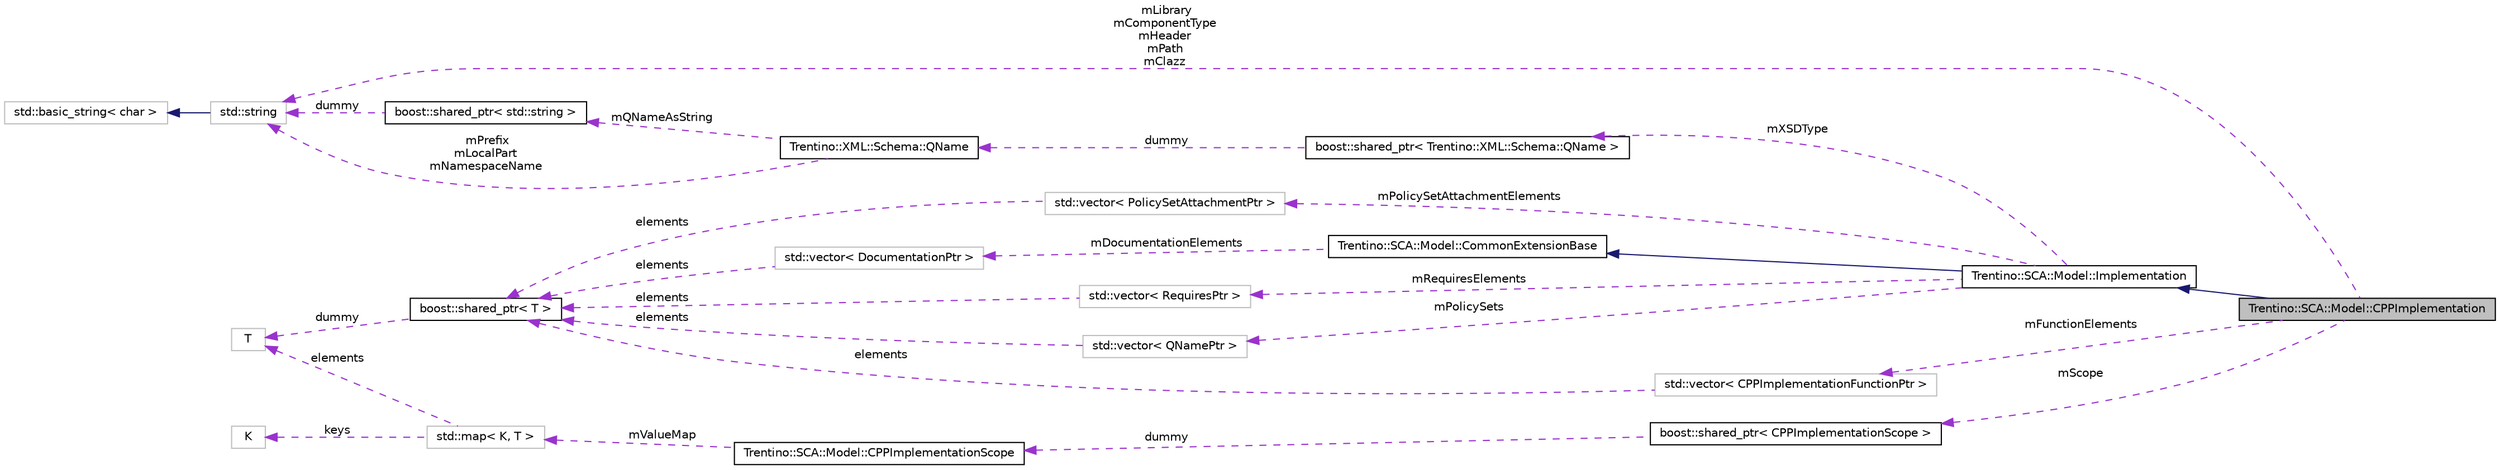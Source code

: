 digraph G
{
  edge [fontname="Helvetica",fontsize="10",labelfontname="Helvetica",labelfontsize="10"];
  node [fontname="Helvetica",fontsize="10",shape=record];
  rankdir="LR";
  Node1 [label="Trentino::SCA::Model::CPPImplementation",height=0.2,width=0.4,color="black", fillcolor="grey75", style="filled" fontcolor="black"];
  Node2 -> Node1 [dir="back",color="midnightblue",fontsize="10",style="solid",fontname="Helvetica"];
  Node2 [label="Trentino::SCA::Model::Implementation",height=0.2,width=0.4,color="black", fillcolor="white", style="filled",URL="$class_trentino_1_1_s_c_a_1_1_model_1_1_implementation.html"];
  Node3 -> Node2 [dir="back",color="midnightblue",fontsize="10",style="solid",fontname="Helvetica"];
  Node3 [label="Trentino::SCA::Model::CommonExtensionBase",height=0.2,width=0.4,color="black", fillcolor="white", style="filled",URL="$class_trentino_1_1_s_c_a_1_1_model_1_1_common_extension_base.html"];
  Node4 -> Node3 [dir="back",color="darkorchid3",fontsize="10",style="dashed",label=" mDocumentationElements" ,fontname="Helvetica"];
  Node4 [label="std::vector\< DocumentationPtr \>",height=0.2,width=0.4,color="grey75", fillcolor="white", style="filled"];
  Node5 -> Node4 [dir="back",color="darkorchid3",fontsize="10",style="dashed",label=" elements" ,fontname="Helvetica"];
  Node5 [label="boost::shared_ptr\< T \>",height=0.2,width=0.4,color="black", fillcolor="white", style="filled",URL="$classboost_1_1shared__ptr.html"];
  Node6 -> Node5 [dir="back",color="darkorchid3",fontsize="10",style="dashed",label=" dummy" ,fontname="Helvetica"];
  Node6 [label="T",height=0.2,width=0.4,color="grey75", fillcolor="white", style="filled"];
  Node7 -> Node2 [dir="back",color="darkorchid3",fontsize="10",style="dashed",label=" mRequiresElements" ,fontname="Helvetica"];
  Node7 [label="std::vector\< RequiresPtr \>",height=0.2,width=0.4,color="grey75", fillcolor="white", style="filled"];
  Node5 -> Node7 [dir="back",color="darkorchid3",fontsize="10",style="dashed",label=" elements" ,fontname="Helvetica"];
  Node8 -> Node2 [dir="back",color="darkorchid3",fontsize="10",style="dashed",label=" mXSDType" ,fontname="Helvetica"];
  Node8 [label="boost::shared_ptr\< Trentino::XML::Schema::QName \>",height=0.2,width=0.4,color="black", fillcolor="white", style="filled",URL="$classboost_1_1shared__ptr.html"];
  Node9 -> Node8 [dir="back",color="darkorchid3",fontsize="10",style="dashed",label=" dummy" ,fontname="Helvetica"];
  Node9 [label="Trentino::XML::Schema::QName",height=0.2,width=0.4,color="black", fillcolor="white", style="filled",URL="$class_trentino_1_1_x_m_l_1_1_schema_1_1_q_name.html",tooltip="Represents XML qualified names as defined in the XML specification: XML Schema Part 2: Datatypes Seco..."];
  Node10 -> Node9 [dir="back",color="darkorchid3",fontsize="10",style="dashed",label=" mQNameAsString" ,fontname="Helvetica"];
  Node10 [label="boost::shared_ptr\< std::string \>",height=0.2,width=0.4,color="black", fillcolor="white", style="filled",URL="$classboost_1_1shared__ptr.html"];
  Node11 -> Node10 [dir="back",color="darkorchid3",fontsize="10",style="dashed",label=" dummy" ,fontname="Helvetica"];
  Node11 [label="std::string",height=0.2,width=0.4,color="grey75", fillcolor="white", style="filled",tooltip="STL class."];
  Node12 -> Node11 [dir="back",color="midnightblue",fontsize="10",style="solid",fontname="Helvetica"];
  Node12 [label="std::basic_string\< char \>",height=0.2,width=0.4,color="grey75", fillcolor="white", style="filled",tooltip="STL class."];
  Node11 -> Node9 [dir="back",color="darkorchid3",fontsize="10",style="dashed",label=" mPrefix\nmLocalPart\nmNamespaceName" ,fontname="Helvetica"];
  Node13 -> Node2 [dir="back",color="darkorchid3",fontsize="10",style="dashed",label=" mPolicySets" ,fontname="Helvetica"];
  Node13 [label="std::vector\< QNamePtr \>",height=0.2,width=0.4,color="grey75", fillcolor="white", style="filled"];
  Node5 -> Node13 [dir="back",color="darkorchid3",fontsize="10",style="dashed",label=" elements" ,fontname="Helvetica"];
  Node14 -> Node2 [dir="back",color="darkorchid3",fontsize="10",style="dashed",label=" mPolicySetAttachmentElements" ,fontname="Helvetica"];
  Node14 [label="std::vector\< PolicySetAttachmentPtr \>",height=0.2,width=0.4,color="grey75", fillcolor="white", style="filled"];
  Node5 -> Node14 [dir="back",color="darkorchid3",fontsize="10",style="dashed",label=" elements" ,fontname="Helvetica"];
  Node15 -> Node1 [dir="back",color="darkorchid3",fontsize="10",style="dashed",label=" mScope" ,fontname="Helvetica"];
  Node15 [label="boost::shared_ptr\< CPPImplementationScope \>",height=0.2,width=0.4,color="black", fillcolor="white", style="filled",URL="$classboost_1_1shared__ptr.html"];
  Node16 -> Node15 [dir="back",color="darkorchid3",fontsize="10",style="dashed",label=" dummy" ,fontname="Helvetica"];
  Node16 [label="Trentino::SCA::Model::CPPImplementationScope",height=0.2,width=0.4,color="black", fillcolor="white", style="filled",URL="$class_trentino_1_1_s_c_a_1_1_model_1_1_c_p_p_implementation_scope.html"];
  Node17 -> Node16 [dir="back",color="darkorchid3",fontsize="10",style="dashed",label=" mValueMap" ,fontname="Helvetica"];
  Node17 [label="std::map\< K, T \>",height=0.2,width=0.4,color="grey75", fillcolor="white", style="filled",tooltip="STL class."];
  Node18 -> Node17 [dir="back",color="darkorchid3",fontsize="10",style="dashed",label=" keys" ,fontname="Helvetica"];
  Node18 [label="K",height=0.2,width=0.4,color="grey75", fillcolor="white", style="filled"];
  Node6 -> Node17 [dir="back",color="darkorchid3",fontsize="10",style="dashed",label=" elements" ,fontname="Helvetica"];
  Node11 -> Node1 [dir="back",color="darkorchid3",fontsize="10",style="dashed",label=" mLibrary\nmComponentType\nmHeader\nmPath\nmClazz" ,fontname="Helvetica"];
  Node19 -> Node1 [dir="back",color="darkorchid3",fontsize="10",style="dashed",label=" mFunctionElements" ,fontname="Helvetica"];
  Node19 [label="std::vector\< CPPImplementationFunctionPtr \>",height=0.2,width=0.4,color="grey75", fillcolor="white", style="filled"];
  Node5 -> Node19 [dir="back",color="darkorchid3",fontsize="10",style="dashed",label=" elements" ,fontname="Helvetica"];
}
